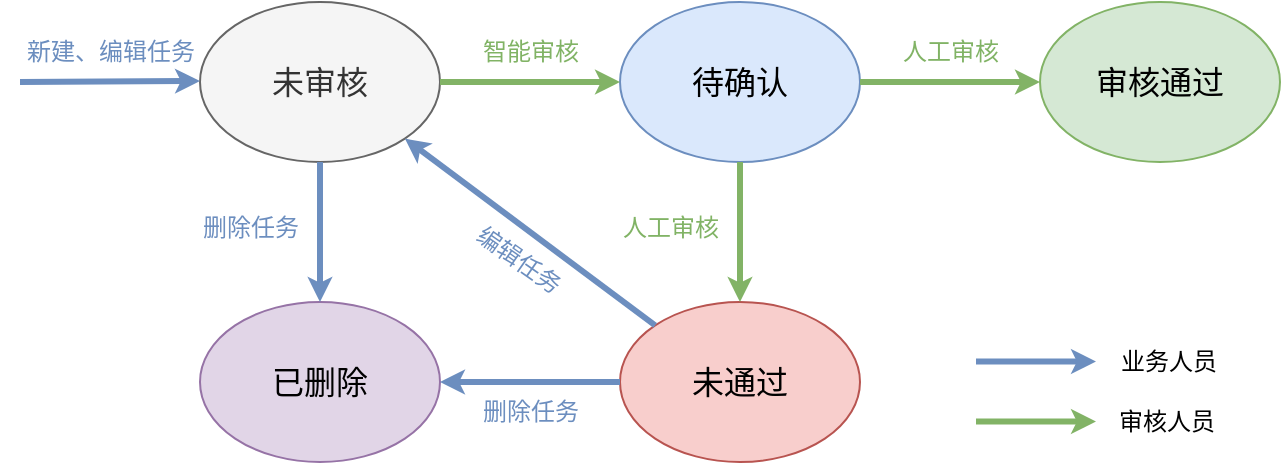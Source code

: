 <mxfile version="28.1.1">
  <diagram name="第 1 页" id="Vr-bF7cD68TmF8lYfYQF">
    <mxGraphModel dx="1476" dy="870" grid="1" gridSize="10" guides="1" tooltips="1" connect="1" arrows="1" fold="1" page="1" pageScale="1" pageWidth="1169" pageHeight="827" math="0" shadow="0">
      <root>
        <mxCell id="0" />
        <mxCell id="1" parent="0" />
        <mxCell id="AeVZ4dznQOCxVV_JC85F-1" value="未审核" style="ellipse;whiteSpace=wrap;html=1;fillColor=#f5f5f5;fontColor=#333333;strokeColor=#666666;fontSize=16;" vertex="1" parent="1">
          <mxGeometry x="150" y="200" width="120" height="80" as="geometry" />
        </mxCell>
        <mxCell id="AeVZ4dznQOCxVV_JC85F-2" value="审核通过" style="ellipse;whiteSpace=wrap;html=1;fillColor=#d5e8d4;strokeColor=#82b366;fontSize=16;" vertex="1" parent="1">
          <mxGeometry x="570" y="200" width="120" height="80" as="geometry" />
        </mxCell>
        <mxCell id="AeVZ4dznQOCxVV_JC85F-3" value="已删除" style="ellipse;whiteSpace=wrap;html=1;fillColor=#e1d5e7;strokeColor=#9673a6;fontSize=16;" vertex="1" parent="1">
          <mxGeometry x="150" y="350" width="120" height="80" as="geometry" />
        </mxCell>
        <mxCell id="AeVZ4dznQOCxVV_JC85F-4" value="待确认" style="ellipse;whiteSpace=wrap;html=1;fillColor=#dae8fc;strokeColor=#6c8ebf;fontSize=16;" vertex="1" parent="1">
          <mxGeometry x="360" y="200" width="120" height="80" as="geometry" />
        </mxCell>
        <mxCell id="AeVZ4dznQOCxVV_JC85F-5" value="未通过" style="ellipse;whiteSpace=wrap;html=1;fillColor=#f8cecc;strokeColor=#b85450;fontSize=16;" vertex="1" parent="1">
          <mxGeometry x="360" y="350" width="120" height="80" as="geometry" />
        </mxCell>
        <mxCell id="AeVZ4dznQOCxVV_JC85F-7" value="" style="endArrow=classic;html=1;rounded=0;fillColor=#dae8fc;strokeColor=#6c8ebf;strokeWidth=3;gradientColor=#7ea6e0;endSize=3;startSize=3;" edge="1" parent="1">
          <mxGeometry width="50" height="50" relative="1" as="geometry">
            <mxPoint x="60" y="240" as="sourcePoint" />
            <mxPoint x="150" y="239.5" as="targetPoint" />
          </mxGeometry>
        </mxCell>
        <mxCell id="AeVZ4dznQOCxVV_JC85F-8" value="" style="endArrow=classic;html=1;rounded=0;fillColor=#d5e8d4;strokeColor=#82b366;strokeWidth=3;gradientColor=#97d077;endSize=3;startSize=3;exitX=1;exitY=0.5;exitDx=0;exitDy=0;entryX=0;entryY=0.5;entryDx=0;entryDy=0;" edge="1" parent="1" source="AeVZ4dznQOCxVV_JC85F-1" target="AeVZ4dznQOCxVV_JC85F-4">
          <mxGeometry width="50" height="50" relative="1" as="geometry">
            <mxPoint x="790" y="490" as="sourcePoint" />
            <mxPoint x="880" y="490" as="targetPoint" />
          </mxGeometry>
        </mxCell>
        <mxCell id="AeVZ4dznQOCxVV_JC85F-12" value="" style="endArrow=classic;html=1;rounded=0;fillColor=#dae8fc;strokeColor=#6c8ebf;strokeWidth=3;gradientColor=#7ea6e0;endSize=3;startSize=3;exitX=0.5;exitY=1;exitDx=0;exitDy=0;entryX=0.5;entryY=0;entryDx=0;entryDy=0;" edge="1" parent="1" source="AeVZ4dznQOCxVV_JC85F-1" target="AeVZ4dznQOCxVV_JC85F-3">
          <mxGeometry width="50" height="50" relative="1" as="geometry">
            <mxPoint x="480" y="40.5" as="sourcePoint" />
            <mxPoint x="540" y="40" as="targetPoint" />
          </mxGeometry>
        </mxCell>
        <mxCell id="AeVZ4dznQOCxVV_JC85F-13" value="智能审核" style="text;html=1;align=center;verticalAlign=middle;resizable=0;points=[];autosize=1;strokeColor=none;fillColor=none;fontColor=light-dark(#81b365, #ededed);" vertex="1" parent="1">
          <mxGeometry x="280" y="210" width="70" height="30" as="geometry" />
        </mxCell>
        <mxCell id="AeVZ4dznQOCxVV_JC85F-14" value="人工审核" style="text;html=1;align=center;verticalAlign=middle;resizable=0;points=[];autosize=1;strokeColor=none;fillColor=none;fontColor=light-dark(#81b365, #ededed);" vertex="1" parent="1">
          <mxGeometry x="490" y="210" width="70" height="30" as="geometry" />
        </mxCell>
        <mxCell id="AeVZ4dznQOCxVV_JC85F-15" value="人工审核" style="text;html=1;align=center;verticalAlign=middle;resizable=0;points=[];autosize=1;strokeColor=none;fillColor=none;fontColor=light-dark(#81b365, #ededed);" vertex="1" parent="1">
          <mxGeometry x="350" y="298" width="70" height="30" as="geometry" />
        </mxCell>
        <mxCell id="AeVZ4dznQOCxVV_JC85F-16" value="" style="endArrow=classic;html=1;rounded=0;fillColor=#d5e8d4;strokeColor=#82b366;strokeWidth=3;gradientColor=#97d077;endSize=3;startSize=3;exitX=1;exitY=0.5;exitDx=0;exitDy=0;entryX=0;entryY=0.5;entryDx=0;entryDy=0;" edge="1" parent="1" source="AeVZ4dznQOCxVV_JC85F-4" target="AeVZ4dznQOCxVV_JC85F-2">
          <mxGeometry width="50" height="50" relative="1" as="geometry">
            <mxPoint x="475" y="190" as="sourcePoint" />
            <mxPoint x="555" y="190" as="targetPoint" />
          </mxGeometry>
        </mxCell>
        <mxCell id="AeVZ4dznQOCxVV_JC85F-18" value="" style="endArrow=classic;html=1;rounded=0;fillColor=#d5e8d4;strokeColor=#82b366;strokeWidth=3;gradientColor=#97d077;endSize=3;startSize=3;exitX=0.5;exitY=1;exitDx=0;exitDy=0;entryX=0.5;entryY=0;entryDx=0;entryDy=0;" edge="1" parent="1" source="AeVZ4dznQOCxVV_JC85F-4" target="AeVZ4dznQOCxVV_JC85F-5">
          <mxGeometry width="50" height="50" relative="1" as="geometry">
            <mxPoint x="440" y="300" as="sourcePoint" />
            <mxPoint x="520" y="300" as="targetPoint" />
          </mxGeometry>
        </mxCell>
        <mxCell id="AeVZ4dznQOCxVV_JC85F-20" value="新建、编辑任务" style="text;html=1;align=center;verticalAlign=middle;resizable=0;points=[];autosize=1;strokeColor=none;fillColor=none;gradientColor=#7ea6e0;fontColor=light-dark(#6c8ebf, #ededed);" vertex="1" parent="1">
          <mxGeometry x="50" y="210" width="110" height="30" as="geometry" />
        </mxCell>
        <mxCell id="AeVZ4dznQOCxVV_JC85F-21" value="删除任务" style="text;html=1;align=center;verticalAlign=middle;resizable=0;points=[];autosize=1;strokeColor=none;fillColor=none;gradientColor=#7ea6e0;fontColor=light-dark(#6c8ebf, #ededed);" vertex="1" parent="1">
          <mxGeometry x="140" y="298" width="70" height="30" as="geometry" />
        </mxCell>
        <mxCell id="AeVZ4dznQOCxVV_JC85F-22" value="" style="endArrow=classic;html=1;rounded=0;fillColor=#dae8fc;strokeColor=#6c8ebf;strokeWidth=3;gradientColor=#7ea6e0;endSize=3;startSize=3;exitX=0;exitY=0.5;exitDx=0;exitDy=0;entryX=1;entryY=0.5;entryDx=0;entryDy=0;" edge="1" parent="1" source="AeVZ4dznQOCxVV_JC85F-5" target="AeVZ4dznQOCxVV_JC85F-3">
          <mxGeometry width="50" height="50" relative="1" as="geometry">
            <mxPoint x="210" y="330" as="sourcePoint" />
            <mxPoint x="340" y="470" as="targetPoint" />
          </mxGeometry>
        </mxCell>
        <mxCell id="AeVZ4dznQOCxVV_JC85F-23" value="删除任务" style="text;html=1;align=center;verticalAlign=middle;resizable=0;points=[];autosize=1;strokeColor=none;fillColor=none;gradientColor=#7ea6e0;fontColor=light-dark(#6c8ebf, #ededed);" vertex="1" parent="1">
          <mxGeometry x="280" y="390" width="70" height="30" as="geometry" />
        </mxCell>
        <mxCell id="AeVZ4dznQOCxVV_JC85F-24" value="编辑任务" style="text;html=1;align=center;verticalAlign=middle;resizable=0;points=[];autosize=1;strokeColor=none;fillColor=none;rotation=35;gradientColor=#7ea6e0;fontColor=light-dark(#6c8ebf, #ededed);" vertex="1" parent="1">
          <mxGeometry x="274" y="314" width="70" height="30" as="geometry" />
        </mxCell>
        <mxCell id="AeVZ4dznQOCxVV_JC85F-25" value="" style="endArrow=classic;html=1;rounded=0;fillColor=#dae8fc;strokeColor=#6c8ebf;strokeWidth=3;gradientColor=#7ea6e0;endSize=3;startSize=3;exitX=0;exitY=0;exitDx=0;exitDy=0;entryX=1;entryY=1;entryDx=0;entryDy=0;" edge="1" parent="1" source="AeVZ4dznQOCxVV_JC85F-5" target="AeVZ4dznQOCxVV_JC85F-1">
          <mxGeometry width="50" height="50" relative="1" as="geometry">
            <mxPoint x="50" y="440.5" as="sourcePoint" />
            <mxPoint x="140" y="440" as="targetPoint" />
          </mxGeometry>
        </mxCell>
        <mxCell id="AeVZ4dznQOCxVV_JC85F-30" value="" style="endArrow=classic;html=1;rounded=0;fillColor=#dae8fc;strokeColor=#6c8ebf;strokeWidth=3;gradientColor=#7ea6e0;endSize=3;startSize=3;" edge="1" parent="1">
          <mxGeometry width="50" height="50" relative="1" as="geometry">
            <mxPoint x="538" y="379.79" as="sourcePoint" />
            <mxPoint x="598" y="379.79" as="targetPoint" />
          </mxGeometry>
        </mxCell>
        <mxCell id="AeVZ4dznQOCxVV_JC85F-31" value="业务人员" style="text;html=1;align=center;verticalAlign=middle;resizable=0;points=[];autosize=1;strokeColor=none;fillColor=none;" vertex="1" parent="1">
          <mxGeometry x="599" y="365" width="70" height="30" as="geometry" />
        </mxCell>
        <mxCell id="AeVZ4dznQOCxVV_JC85F-32" value="" style="endArrow=classic;html=1;rounded=0;fillColor=#d5e8d4;strokeColor=#82b366;strokeWidth=3;gradientColor=#97d077;endSize=3;startSize=3;" edge="1" parent="1">
          <mxGeometry width="50" height="50" relative="1" as="geometry">
            <mxPoint x="538" y="409.79" as="sourcePoint" />
            <mxPoint x="598" y="409.79" as="targetPoint" />
          </mxGeometry>
        </mxCell>
        <mxCell id="AeVZ4dznQOCxVV_JC85F-33" value="审核人员" style="text;html=1;align=center;verticalAlign=middle;resizable=0;points=[];autosize=1;strokeColor=none;fillColor=none;" vertex="1" parent="1">
          <mxGeometry x="598" y="395" width="70" height="30" as="geometry" />
        </mxCell>
      </root>
    </mxGraphModel>
  </diagram>
</mxfile>
